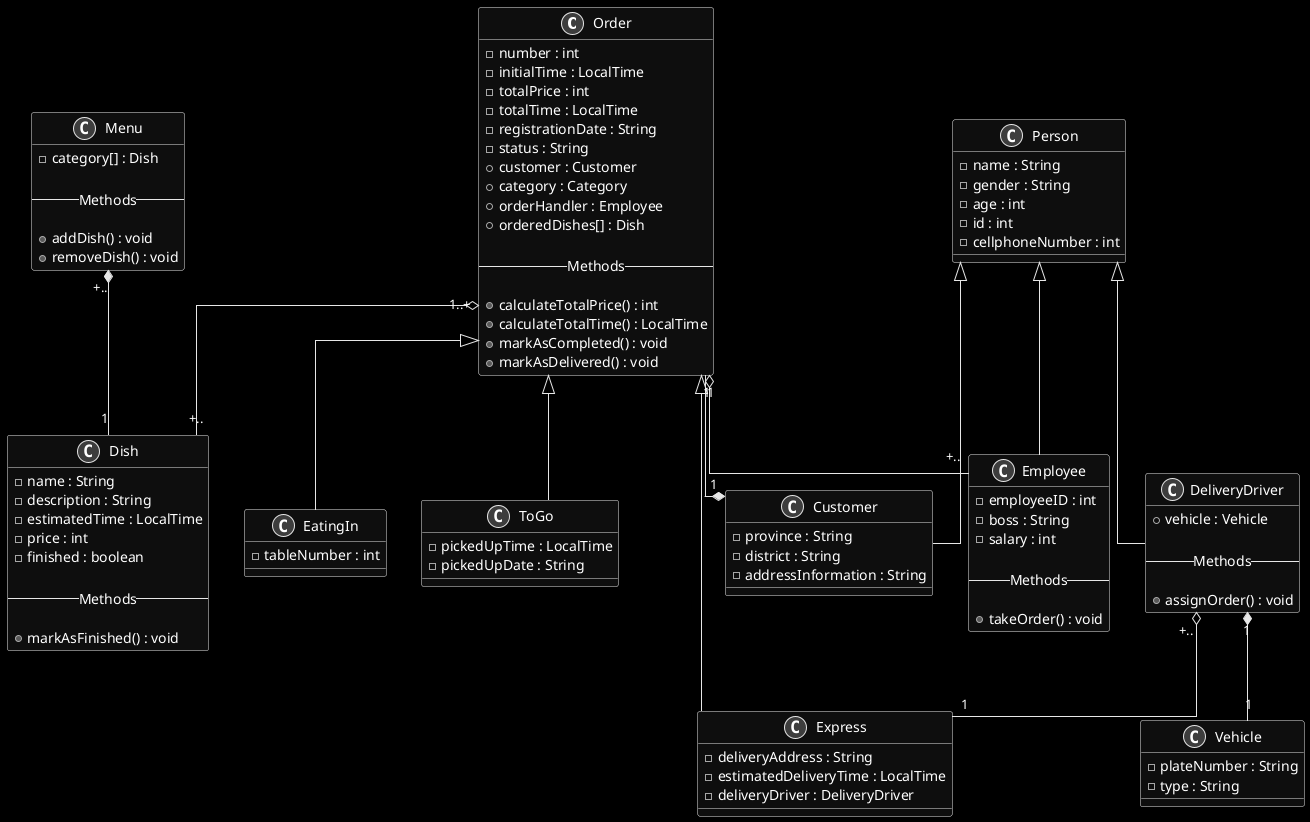 @startuml main
skinparam monochrome reverse
skinparam linetype ortho

class Order {
    - number : int
    - initialTime : LocalTime
    - totalPrice : int
    - totalTime : LocalTime
    - registrationDate : String
    - status : String
    + customer : Customer
    + category : Category
    + orderHandler : Employee
    + orderedDishes[] : Dish

    --Methods--

    + calculateTotalPrice() : int
    + calculateTotalTime() : LocalTime
    + markAsCompleted() : void
    + markAsDelivered() : void
}

class Menu {
    - category[] : Dish

    --Methods--

    + addDish() : void
    + removeDish() : void
}

class Dish {
    - name : String
    - description : String
    - estimatedTime : LocalTime
    - price : int
    - finished : boolean

    --Methods--

    + markAsFinished() : void
} 


class EatingIn extends Order {
    - tableNumber : int
}

class ToGo extends Order {
    - pickedUpTime : LocalTime
    - pickedUpDate : String
}

class Express extends Order {
    - deliveryAddress : String
    - estimatedDeliveryTime : LocalTime
    - deliveryDriver : DeliveryDriver
}

class Person {
    - name : String
    - gender : String
    - age : int
    - id : int
    - cellphoneNumber : int
}

class Employee extends Person {
    - employeeID : int
    - boss : String
    - salary : int

    --Methods--

    + takeOrder() : void
}

class Customer extends Person {
    - province : String
    - district : String
    - addressInformation : String
}

class DeliveryDriver extends Person {
    + vehicle : Vehicle
    
    --Methods--

    + assignOrder() : void
}

class Vehicle {
    - plateNumber : String
    - type : String
}

Order "1" --* "1" Customer
Order "1..+" o-- "+.." Dish
Order "1" o-- "+.." Employee
Menu "+.." *-- "1" Dish
DeliveryDriver "1" *-- "1" Vehicle
DeliveryDriver "+.." o-- "1" Express

@enduml
